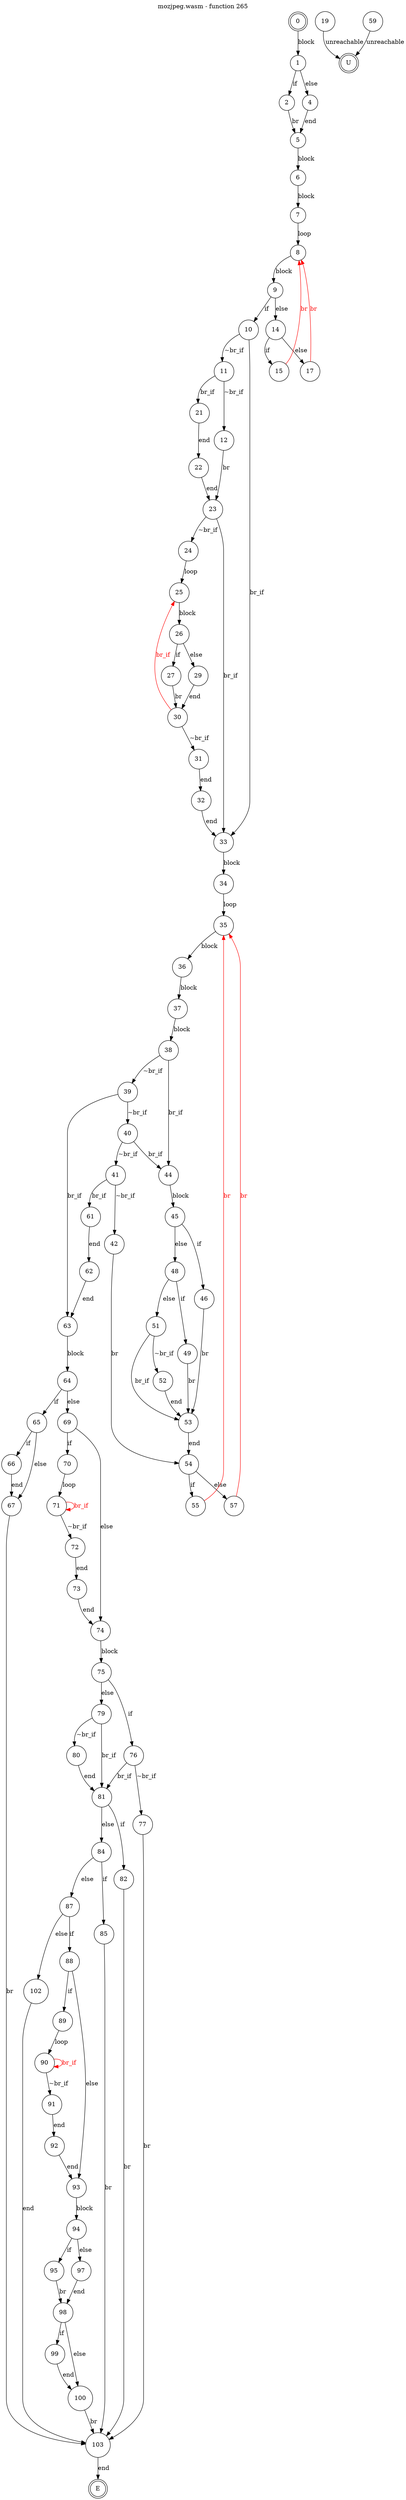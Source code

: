 digraph finite_state_machine {
    label = "mozjpeg.wasm - function 265"
    labelloc =  t
    labelfontsize = 16
    labelfontcolor = black
    labelfontname = "Helvetica"
    node [shape = doublecircle]; 0 E U ;
    node [shape = circle];
    0 -> 1[label="block"];
    1 -> 2[label="if"];
    1 -> 4[label="else"];
    2 -> 5[label="br"];
    4 -> 5[label="end"];
    5 -> 6[label="block"];
    6 -> 7[label="block"];
    7 -> 8[label="loop"];
    8 -> 9[label="block"];
    9 -> 10[label="if"];
    9 -> 14[label="else"];
    10 -> 11[label="~br_if"];
    10 -> 33[label="br_if"];
    11 -> 12[label="~br_if"];
    11 -> 21[label="br_if"];
    12 -> 23[label="br"];
    14 -> 15[label="if"];
    14 -> 17[label="else"];
    15 -> 8[color="red" fontcolor="red" label="br"];
    17 -> 8[color="red" fontcolor="red" label="br"];
    19 -> U[label="unreachable"];
    21 -> 22[label="end"];
    22 -> 23[label="end"];
    23 -> 24[label="~br_if"];
    23 -> 33[label="br_if"];
    24 -> 25[label="loop"];
    25 -> 26[label="block"];
    26 -> 27[label="if"];
    26 -> 29[label="else"];
    27 -> 30[label="br"];
    29 -> 30[label="end"];
    30 -> 31[label="~br_if"];
    30 -> 25[color="red" fontcolor="red" label="br_if"];
    31 -> 32[label="end"];
    32 -> 33[label="end"];
    33 -> 34[label="block"];
    34 -> 35[label="loop"];
    35 -> 36[label="block"];
    36 -> 37[label="block"];
    37 -> 38[label="block"];
    38 -> 39[label="~br_if"];
    38 -> 44[label="br_if"];
    39 -> 40[label="~br_if"];
    39 -> 63[label="br_if"];
    40 -> 41[label="~br_if"];
    40 -> 44[label="br_if"];
    41 -> 42[label="~br_if"];
    41 -> 61[label="br_if"];
    42 -> 54[label="br"];
    44 -> 45[label="block"];
    45 -> 46[label="if"];
    45 -> 48[label="else"];
    46 -> 53[label="br"];
    48 -> 49[label="if"];
    48 -> 51[label="else"];
    49 -> 53[label="br"];
    51 -> 52[label="~br_if"];
    51 -> 53[label="br_if"];
    52 -> 53[label="end"];
    53 -> 54[label="end"];
    54 -> 55[label="if"];
    54 -> 57[label="else"];
    55 -> 35[color="red" fontcolor="red" label="br"];
    57 -> 35[color="red" fontcolor="red" label="br"];
    59 -> U[label="unreachable"];
    61 -> 62[label="end"];
    62 -> 63[label="end"];
    63 -> 64[label="block"];
    64 -> 65[label="if"];
    64 -> 69[label="else"];
    65 -> 66[label="if"];
    65 -> 67[label="else"];
    66 -> 67[label="end"];
    67 -> 103[label="br"];
    69 -> 70[label="if"];
    69 -> 74[label="else"];
    70 -> 71[label="loop"];
    71 -> 72[label="~br_if"];
    71 -> 71[color="red" fontcolor="red" label="br_if"];
    72 -> 73[label="end"];
    73 -> 74[label="end"];
    74 -> 75[label="block"];
    75 -> 76[label="if"];
    75 -> 79[label="else"];
    76 -> 77[label="~br_if"];
    76 -> 81[label="br_if"];
    77 -> 103[label="br"];
    79 -> 80[label="~br_if"];
    79 -> 81[label="br_if"];
    80 -> 81[label="end"];
    81 -> 82[label="if"];
    81 -> 84[label="else"];
    82 -> 103[label="br"];
    84 -> 85[label="if"];
    84 -> 87[label="else"];
    85 -> 103[label="br"];
    87 -> 88[label="if"];
    87 -> 102[label="else"];
    88 -> 89[label="if"];
    88 -> 93[label="else"];
    89 -> 90[label="loop"];
    90 -> 91[label="~br_if"];
    90 -> 90[color="red" fontcolor="red" label="br_if"];
    91 -> 92[label="end"];
    92 -> 93[label="end"];
    93 -> 94[label="block"];
    94 -> 95[label="if"];
    94 -> 97[label="else"];
    95 -> 98[label="br"];
    97 -> 98[label="end"];
    98 -> 99[label="if"];
    98 -> 100[label="else"];
    99 -> 100[label="end"];
    100 -> 103[label="br"];
    102 -> 103[label="end"];
    103 -> E[label="end"];
}
